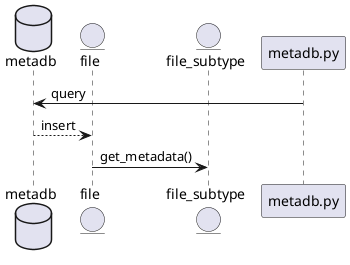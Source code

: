 @startuml
database metadb
entity file
entity file_subtype

metadb.py -> metadb: query
metadb --> file: insert
file -> file_subtype: get_metadata()
@enduml
